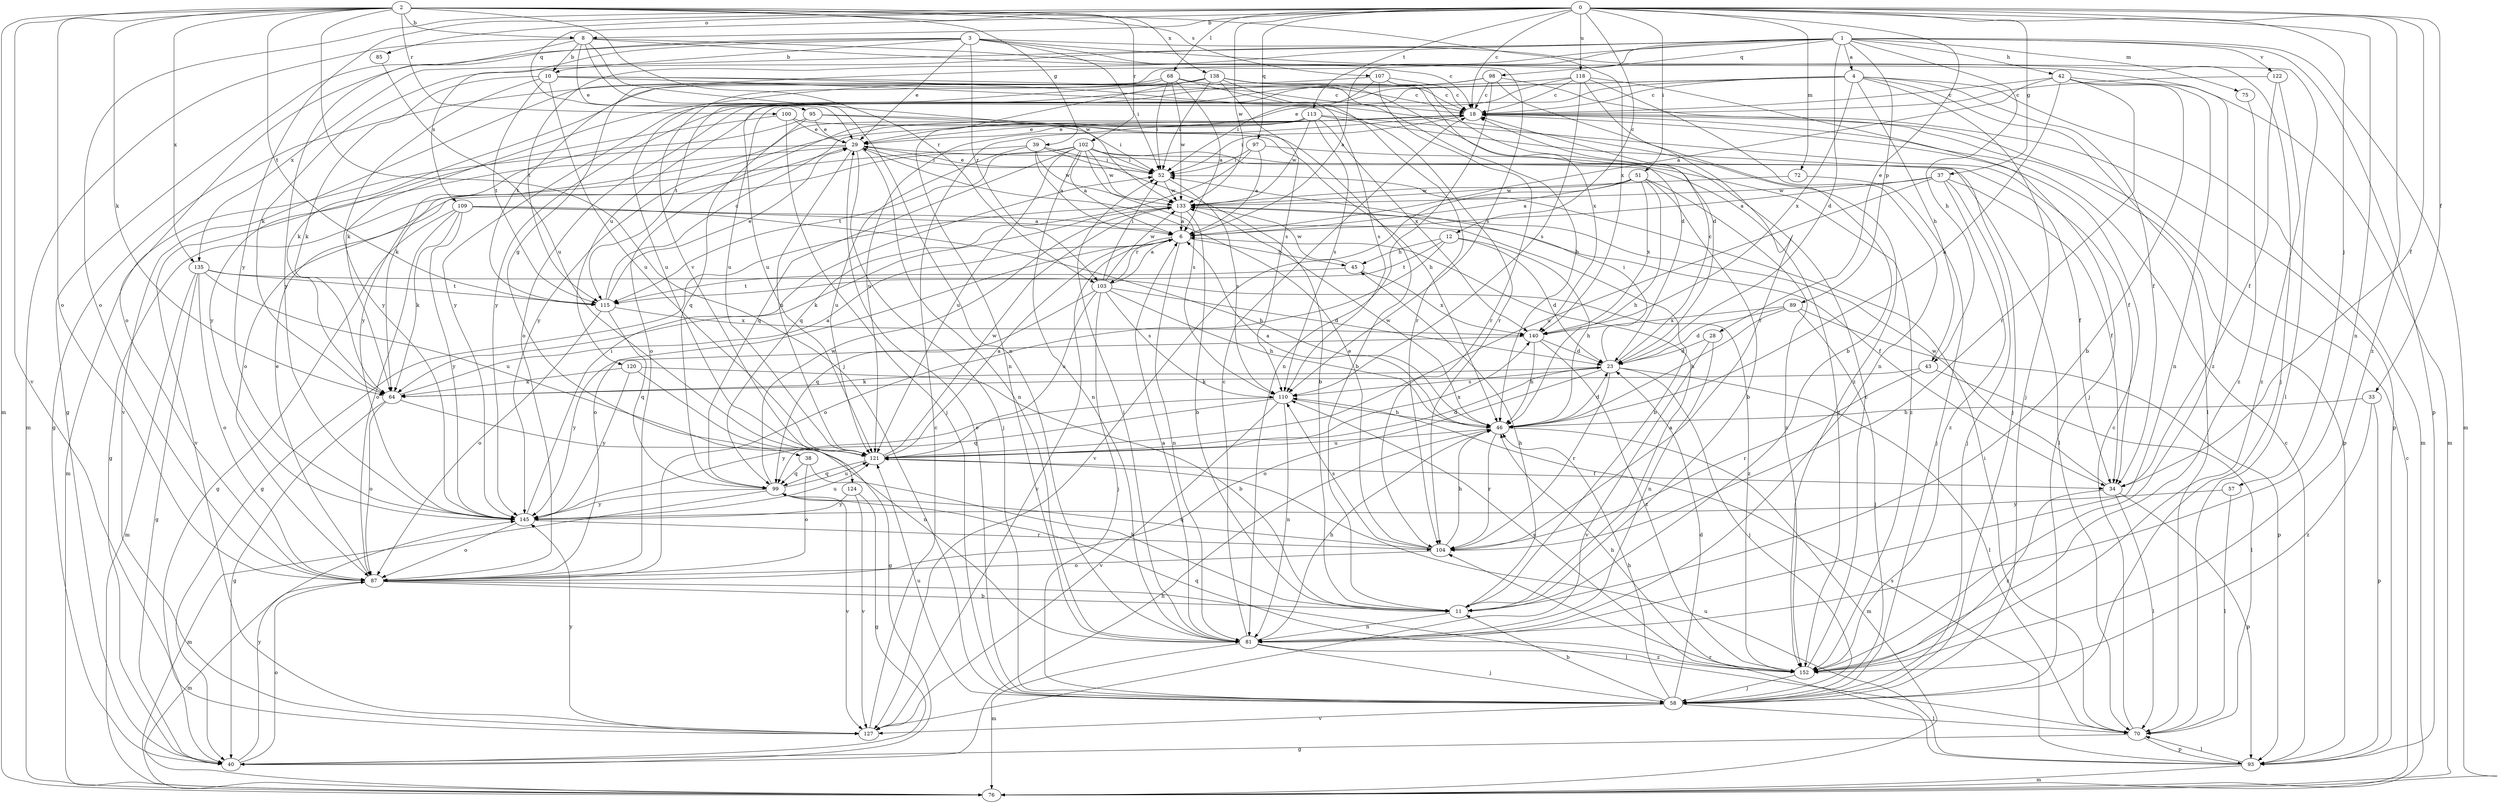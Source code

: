 strict digraph  {
0;
1;
2;
3;
4;
6;
8;
10;
11;
12;
18;
23;
28;
29;
33;
34;
37;
38;
39;
40;
42;
43;
45;
46;
51;
52;
57;
58;
64;
68;
70;
72;
75;
76;
81;
85;
87;
89;
93;
95;
97;
98;
99;
100;
102;
103;
104;
107;
109;
110;
113;
115;
118;
120;
121;
122;
124;
127;
133;
135;
138;
140;
145;
152;
0 -> 8  [label=b];
0 -> 12  [label=c];
0 -> 18  [label=c];
0 -> 28  [label=e];
0 -> 33  [label=f];
0 -> 34  [label=f];
0 -> 37  [label=g];
0 -> 51  [label=i];
0 -> 57  [label=j];
0 -> 68  [label=l];
0 -> 72  [label=m];
0 -> 81  [label=n];
0 -> 85  [label=o];
0 -> 87  [label=o];
0 -> 95  [label=q];
0 -> 97  [label=q];
0 -> 113  [label=t];
0 -> 118  [label=u];
0 -> 133  [label=w];
0 -> 145  [label=y];
0 -> 152  [label=z];
1 -> 4  [label=a];
1 -> 6  [label=a];
1 -> 23  [label=d];
1 -> 38  [label=g];
1 -> 42  [label=h];
1 -> 43  [label=h];
1 -> 64  [label=k];
1 -> 75  [label=m];
1 -> 76  [label=m];
1 -> 89  [label=p];
1 -> 93  [label=p];
1 -> 98  [label=q];
1 -> 115  [label=t];
1 -> 122  [label=v];
1 -> 124  [label=v];
1 -> 135  [label=x];
2 -> 8  [label=b];
2 -> 39  [label=g];
2 -> 58  [label=j];
2 -> 64  [label=k];
2 -> 76  [label=m];
2 -> 87  [label=o];
2 -> 100  [label=r];
2 -> 102  [label=r];
2 -> 103  [label=r];
2 -> 107  [label=s];
2 -> 115  [label=t];
2 -> 127  [label=v];
2 -> 135  [label=x];
2 -> 138  [label=x];
2 -> 140  [label=x];
3 -> 10  [label=b];
3 -> 29  [label=e];
3 -> 40  [label=g];
3 -> 52  [label=i];
3 -> 58  [label=j];
3 -> 70  [label=l];
3 -> 87  [label=o];
3 -> 103  [label=r];
3 -> 109  [label=s];
3 -> 110  [label=s];
4 -> 18  [label=c];
4 -> 34  [label=f];
4 -> 43  [label=h];
4 -> 58  [label=j];
4 -> 70  [label=l];
4 -> 76  [label=m];
4 -> 87  [label=o];
4 -> 120  [label=u];
4 -> 121  [label=u];
4 -> 140  [label=x];
6 -> 45  [label=h];
6 -> 81  [label=n];
6 -> 87  [label=o];
6 -> 103  [label=r];
6 -> 127  [label=v];
8 -> 10  [label=b];
8 -> 18  [label=c];
8 -> 29  [label=e];
8 -> 76  [label=m];
8 -> 81  [label=n];
8 -> 133  [label=w];
8 -> 145  [label=y];
8 -> 152  [label=z];
10 -> 18  [label=c];
10 -> 64  [label=k];
10 -> 104  [label=r];
10 -> 115  [label=t];
10 -> 121  [label=u];
10 -> 145  [label=y];
10 -> 152  [label=z];
11 -> 6  [label=a];
11 -> 45  [label=h];
11 -> 81  [label=n];
12 -> 23  [label=d];
12 -> 45  [label=h];
12 -> 46  [label=h];
12 -> 87  [label=o];
12 -> 115  [label=t];
18 -> 29  [label=e];
18 -> 52  [label=i];
18 -> 93  [label=p];
18 -> 121  [label=u];
18 -> 145  [label=y];
23 -> 18  [label=c];
23 -> 52  [label=i];
23 -> 58  [label=j];
23 -> 64  [label=k];
23 -> 70  [label=l];
23 -> 87  [label=o];
23 -> 104  [label=r];
23 -> 110  [label=s];
28 -> 23  [label=d];
28 -> 81  [label=n];
28 -> 127  [label=v];
29 -> 52  [label=i];
29 -> 58  [label=j];
29 -> 76  [label=m];
29 -> 81  [label=n];
29 -> 121  [label=u];
29 -> 127  [label=v];
29 -> 152  [label=z];
33 -> 46  [label=h];
33 -> 93  [label=p];
33 -> 152  [label=z];
34 -> 70  [label=l];
34 -> 93  [label=p];
34 -> 133  [label=w];
34 -> 152  [label=z];
37 -> 6  [label=a];
37 -> 34  [label=f];
37 -> 58  [label=j];
37 -> 121  [label=u];
37 -> 133  [label=w];
37 -> 152  [label=z];
38 -> 11  [label=b];
38 -> 87  [label=o];
38 -> 99  [label=q];
39 -> 6  [label=a];
39 -> 11  [label=b];
39 -> 40  [label=g];
39 -> 52  [label=i];
39 -> 121  [label=u];
39 -> 133  [label=w];
40 -> 46  [label=h];
40 -> 87  [label=o];
40 -> 145  [label=y];
42 -> 6  [label=a];
42 -> 11  [label=b];
42 -> 18  [label=c];
42 -> 46  [label=h];
42 -> 76  [label=m];
42 -> 81  [label=n];
42 -> 104  [label=r];
43 -> 64  [label=k];
43 -> 70  [label=l];
43 -> 104  [label=r];
45 -> 115  [label=t];
45 -> 133  [label=w];
45 -> 140  [label=x];
46 -> 6  [label=a];
46 -> 23  [label=d];
46 -> 76  [label=m];
46 -> 104  [label=r];
46 -> 121  [label=u];
46 -> 133  [label=w];
51 -> 6  [label=a];
51 -> 11  [label=b];
51 -> 46  [label=h];
51 -> 127  [label=v];
51 -> 133  [label=w];
51 -> 140  [label=x];
51 -> 152  [label=z];
52 -> 29  [label=e];
52 -> 110  [label=s];
52 -> 133  [label=w];
57 -> 70  [label=l];
57 -> 145  [label=y];
58 -> 11  [label=b];
58 -> 23  [label=d];
58 -> 29  [label=e];
58 -> 46  [label=h];
58 -> 70  [label=l];
58 -> 121  [label=u];
58 -> 127  [label=v];
64 -> 6  [label=a];
64 -> 40  [label=g];
64 -> 81  [label=n];
64 -> 87  [label=o];
68 -> 6  [label=a];
68 -> 18  [label=c];
68 -> 52  [label=i];
68 -> 110  [label=s];
68 -> 115  [label=t];
68 -> 127  [label=v];
68 -> 133  [label=w];
70 -> 18  [label=c];
70 -> 40  [label=g];
70 -> 52  [label=i];
70 -> 93  [label=p];
72 -> 58  [label=j];
72 -> 133  [label=w];
75 -> 152  [label=z];
76 -> 18  [label=c];
81 -> 6  [label=a];
81 -> 18  [label=c];
81 -> 46  [label=h];
81 -> 52  [label=i];
81 -> 58  [label=j];
81 -> 76  [label=m];
81 -> 152  [label=z];
85 -> 121  [label=u];
87 -> 11  [label=b];
87 -> 29  [label=e];
87 -> 70  [label=l];
87 -> 76  [label=m];
89 -> 23  [label=d];
89 -> 46  [label=h];
89 -> 58  [label=j];
89 -> 93  [label=p];
89 -> 140  [label=x];
93 -> 18  [label=c];
93 -> 70  [label=l];
93 -> 76  [label=m];
93 -> 104  [label=r];
93 -> 110  [label=s];
93 -> 121  [label=u];
95 -> 11  [label=b];
95 -> 29  [label=e];
95 -> 52  [label=i];
95 -> 99  [label=q];
95 -> 145  [label=y];
97 -> 6  [label=a];
97 -> 52  [label=i];
97 -> 99  [label=q];
97 -> 152  [label=z];
98 -> 11  [label=b];
98 -> 18  [label=c];
98 -> 81  [label=n];
98 -> 93  [label=p];
98 -> 115  [label=t];
98 -> 121  [label=u];
98 -> 145  [label=y];
99 -> 76  [label=m];
99 -> 121  [label=u];
99 -> 127  [label=v];
99 -> 133  [label=w];
99 -> 145  [label=y];
100 -> 29  [label=e];
100 -> 46  [label=h];
100 -> 58  [label=j];
100 -> 145  [label=y];
102 -> 6  [label=a];
102 -> 34  [label=f];
102 -> 52  [label=i];
102 -> 70  [label=l];
102 -> 81  [label=n];
102 -> 87  [label=o];
102 -> 99  [label=q];
102 -> 110  [label=s];
102 -> 115  [label=t];
102 -> 121  [label=u];
102 -> 133  [label=w];
103 -> 6  [label=a];
103 -> 23  [label=d];
103 -> 46  [label=h];
103 -> 52  [label=i];
103 -> 58  [label=j];
103 -> 99  [label=q];
103 -> 110  [label=s];
103 -> 121  [label=u];
103 -> 133  [label=w];
104 -> 29  [label=e];
104 -> 46  [label=h];
104 -> 87  [label=o];
104 -> 99  [label=q];
104 -> 110  [label=s];
107 -> 18  [label=c];
107 -> 23  [label=d];
107 -> 52  [label=i];
107 -> 64  [label=k];
107 -> 104  [label=r];
107 -> 140  [label=x];
109 -> 6  [label=a];
109 -> 11  [label=b];
109 -> 40  [label=g];
109 -> 46  [label=h];
109 -> 64  [label=k];
109 -> 87  [label=o];
109 -> 145  [label=y];
110 -> 46  [label=h];
110 -> 81  [label=n];
110 -> 99  [label=q];
110 -> 127  [label=v];
110 -> 145  [label=y];
113 -> 29  [label=e];
113 -> 34  [label=f];
113 -> 58  [label=j];
113 -> 64  [label=k];
113 -> 87  [label=o];
113 -> 110  [label=s];
113 -> 133  [label=w];
113 -> 140  [label=x];
115 -> 18  [label=c];
115 -> 29  [label=e];
115 -> 87  [label=o];
115 -> 99  [label=q];
115 -> 140  [label=x];
118 -> 18  [label=c];
118 -> 29  [label=e];
118 -> 58  [label=j];
118 -> 81  [label=n];
118 -> 104  [label=r];
118 -> 110  [label=s];
118 -> 145  [label=y];
120 -> 11  [label=b];
120 -> 40  [label=g];
120 -> 64  [label=k];
120 -> 145  [label=y];
121 -> 6  [label=a];
121 -> 23  [label=d];
121 -> 34  [label=f];
121 -> 99  [label=q];
121 -> 133  [label=w];
121 -> 140  [label=x];
122 -> 18  [label=c];
122 -> 34  [label=f];
122 -> 152  [label=z];
124 -> 40  [label=g];
124 -> 127  [label=v];
124 -> 145  [label=y];
127 -> 18  [label=c];
127 -> 145  [label=y];
133 -> 6  [label=a];
133 -> 11  [label=b];
133 -> 34  [label=f];
133 -> 40  [label=g];
133 -> 64  [label=k];
135 -> 40  [label=g];
135 -> 76  [label=m];
135 -> 87  [label=o];
135 -> 115  [label=t];
135 -> 121  [label=u];
135 -> 152  [label=z];
138 -> 18  [label=c];
138 -> 23  [label=d];
138 -> 40  [label=g];
138 -> 46  [label=h];
138 -> 52  [label=i];
138 -> 64  [label=k];
138 -> 81  [label=n];
138 -> 104  [label=r];
138 -> 110  [label=s];
138 -> 121  [label=u];
140 -> 23  [label=d];
140 -> 46  [label=h];
140 -> 145  [label=y];
140 -> 152  [label=z];
145 -> 52  [label=i];
145 -> 87  [label=o];
145 -> 104  [label=r];
145 -> 121  [label=u];
152 -> 18  [label=c];
152 -> 46  [label=h];
152 -> 58  [label=j];
152 -> 99  [label=q];
152 -> 110  [label=s];
}
